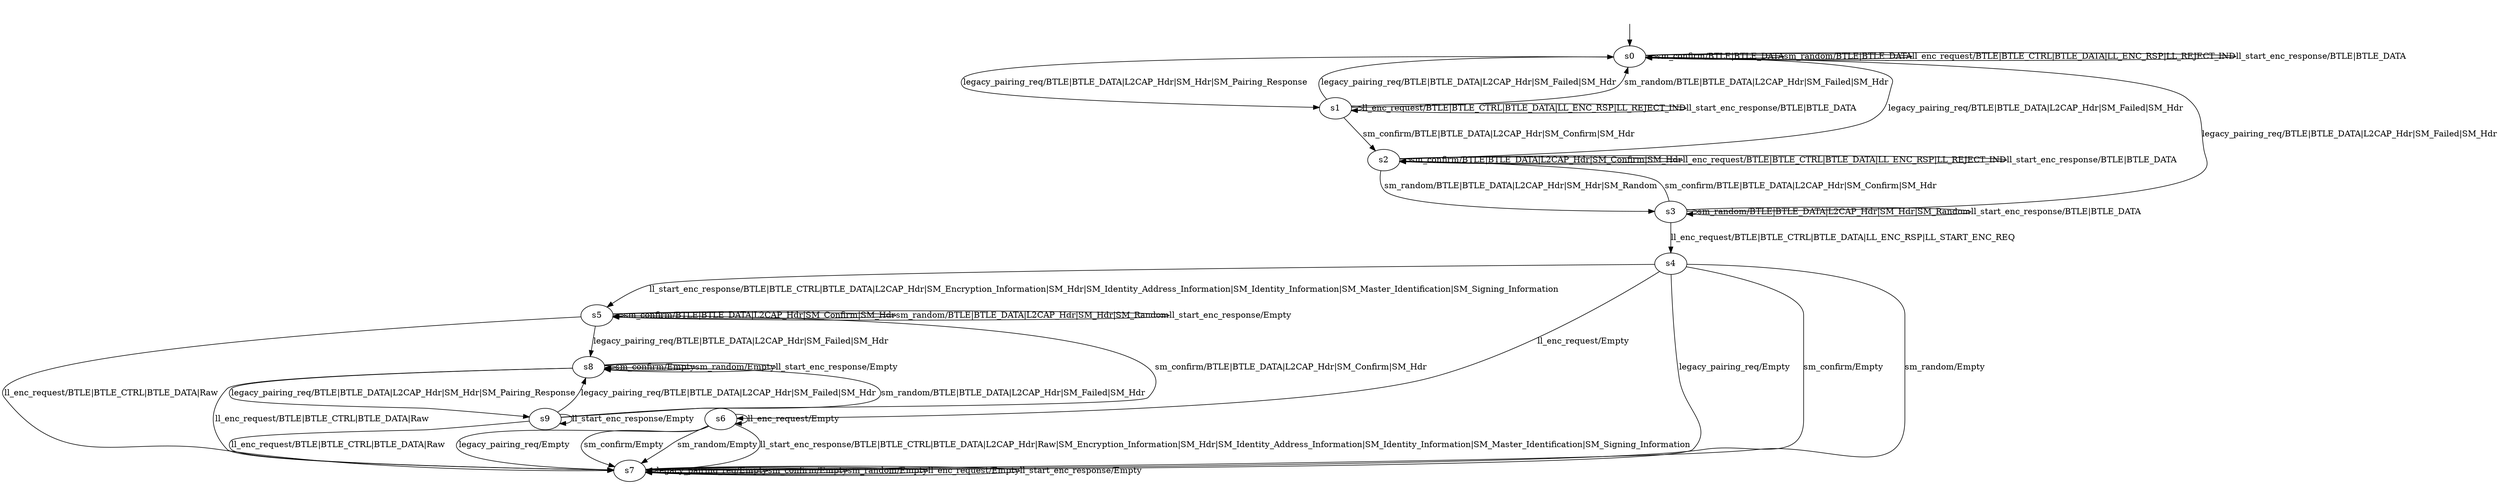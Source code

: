 digraph "cc2650" {
s0 [label=s0];
s1 [label=s1];
s2 [label=s2];
s3 [label=s3];
s4 [label=s4];
s5 [label=s5];
s6 [label=s6];
s7 [label=s7];
s8 [label=s8];
s9 [label=s9];
s0 -> s1  [label="legacy_pairing_req/BTLE|BTLE_DATA|L2CAP_Hdr|SM_Hdr|SM_Pairing_Response"];
s0 -> s0  [label="sm_confirm/BTLE|BTLE_DATA"];
s0 -> s0  [label="sm_random/BTLE|BTLE_DATA"];
s0 -> s0  [label="ll_enc_request/BTLE|BTLE_CTRL|BTLE_DATA|LL_ENC_RSP|LL_REJECT_IND"];
s0 -> s0  [label="ll_start_enc_response/BTLE|BTLE_DATA"];
s1 -> s0  [label="legacy_pairing_req/BTLE|BTLE_DATA|L2CAP_Hdr|SM_Failed|SM_Hdr"];
s1 -> s2  [label="sm_confirm/BTLE|BTLE_DATA|L2CAP_Hdr|SM_Confirm|SM_Hdr"];
s1 -> s0  [label="sm_random/BTLE|BTLE_DATA|L2CAP_Hdr|SM_Failed|SM_Hdr"];
s1 -> s1  [label="ll_enc_request/BTLE|BTLE_CTRL|BTLE_DATA|LL_ENC_RSP|LL_REJECT_IND"];
s1 -> s1  [label="ll_start_enc_response/BTLE|BTLE_DATA"];
s2 -> s0  [label="legacy_pairing_req/BTLE|BTLE_DATA|L2CAP_Hdr|SM_Failed|SM_Hdr"];
s2 -> s2  [label="sm_confirm/BTLE|BTLE_DATA|L2CAP_Hdr|SM_Confirm|SM_Hdr"];
s2 -> s3  [label="sm_random/BTLE|BTLE_DATA|L2CAP_Hdr|SM_Hdr|SM_Random"];
s2 -> s2  [label="ll_enc_request/BTLE|BTLE_CTRL|BTLE_DATA|LL_ENC_RSP|LL_REJECT_IND"];
s2 -> s2  [label="ll_start_enc_response/BTLE|BTLE_DATA"];
s3 -> s0  [label="legacy_pairing_req/BTLE|BTLE_DATA|L2CAP_Hdr|SM_Failed|SM_Hdr"];
s3 -> s2  [label="sm_confirm/BTLE|BTLE_DATA|L2CAP_Hdr|SM_Confirm|SM_Hdr"];
s3 -> s3  [label="sm_random/BTLE|BTLE_DATA|L2CAP_Hdr|SM_Hdr|SM_Random"];
s3 -> s4  [label="ll_enc_request/BTLE|BTLE_CTRL|BTLE_DATA|LL_ENC_RSP|LL_START_ENC_REQ"];
s3 -> s3  [label="ll_start_enc_response/BTLE|BTLE_DATA"];
s4 -> s7  [label="legacy_pairing_req/Empty"];
s4 -> s7  [label="sm_confirm/Empty"];
s4 -> s7  [label="sm_random/Empty"];
s4 -> s6  [label="ll_enc_request/Empty"];
s4 -> s5  [label="ll_start_enc_response/BTLE|BTLE_CTRL|BTLE_DATA|L2CAP_Hdr|SM_Encryption_Information|SM_Hdr|SM_Identity_Address_Information|SM_Identity_Information|SM_Master_Identification|SM_Signing_Information"];
s5 -> s8  [label="legacy_pairing_req/BTLE|BTLE_DATA|L2CAP_Hdr|SM_Failed|SM_Hdr"];
s5 -> s5  [label="sm_confirm/BTLE|BTLE_DATA|L2CAP_Hdr|SM_Confirm|SM_Hdr"];
s5 -> s5  [label="sm_random/BTLE|BTLE_DATA|L2CAP_Hdr|SM_Hdr|SM_Random"];
s5 -> s7  [label="ll_enc_request/BTLE|BTLE_CTRL|BTLE_DATA|Raw"];
s5 -> s5  [label="ll_start_enc_response/Empty"];
s6 -> s7  [label="legacy_pairing_req/Empty"];
s6 -> s7  [label="sm_confirm/Empty"];
s6 -> s7  [label="sm_random/Empty"];
s6 -> s6  [label="ll_enc_request/Empty"];
s6 -> s7  [label="ll_start_enc_response/BTLE|BTLE_CTRL|BTLE_DATA|L2CAP_Hdr|Raw|SM_Encryption_Information|SM_Hdr|SM_Identity_Address_Information|SM_Identity_Information|SM_Master_Identification|SM_Signing_Information"];
s7 -> s7  [label="legacy_pairing_req/Empty"];
s7 -> s7  [label="sm_confirm/Empty"];
s7 -> s7  [label="sm_random/Empty"];
s7 -> s7  [label="ll_enc_request/Empty"];
s7 -> s7  [label="ll_start_enc_response/Empty"];
s8 -> s9  [label="legacy_pairing_req/BTLE|BTLE_DATA|L2CAP_Hdr|SM_Hdr|SM_Pairing_Response"];
s8 -> s8  [label="sm_confirm/Empty"];
s8 -> s8  [label="sm_random/Empty"];
s8 -> s7  [label="ll_enc_request/BTLE|BTLE_CTRL|BTLE_DATA|Raw"];
s8 -> s8  [label="ll_start_enc_response/Empty"];
s9 -> s8  [label="legacy_pairing_req/BTLE|BTLE_DATA|L2CAP_Hdr|SM_Failed|SM_Hdr"];
s9 -> s5  [label="sm_confirm/BTLE|BTLE_DATA|L2CAP_Hdr|SM_Confirm|SM_Hdr"];
s9 -> s8  [label="sm_random/BTLE|BTLE_DATA|L2CAP_Hdr|SM_Failed|SM_Hdr"];
s9 -> s7  [label="ll_enc_request/BTLE|BTLE_CTRL|BTLE_DATA|Raw"];
s9 -> s9  [label="ll_start_enc_response/Empty"];
__start0 [label="", shape=none];
__start0 -> s0  [label=""];
}
